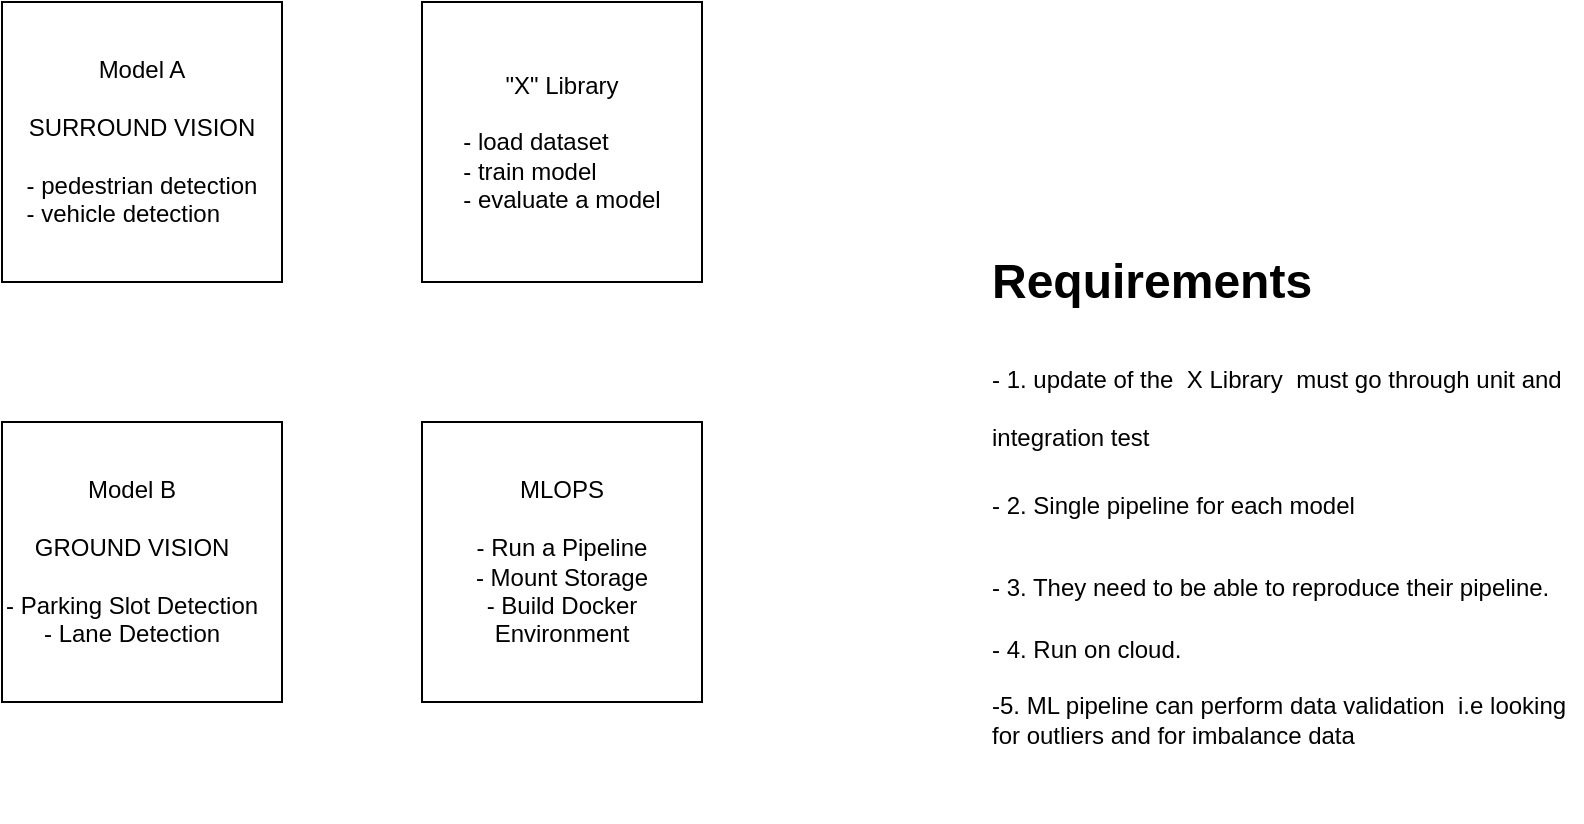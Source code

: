<mxfile version="21.6.5" type="github">
  <diagram name="Page-1" id="dqtQHlpbrki0Fi4i653q">
    <mxGraphModel dx="1266" dy="661" grid="1" gridSize="10" guides="1" tooltips="1" connect="1" arrows="1" fold="1" page="1" pageScale="1" pageWidth="850" pageHeight="1100" background="#FFFFFF" math="0" shadow="0">
      <root>
        <mxCell id="0" />
        <mxCell id="1" parent="0" />
        <mxCell id="YIU_6B62i4xkm3Z1jn8i-2" value="Model A&lt;br&gt;&lt;br&gt;SURROUND VISION&lt;br&gt;&lt;br&gt;&lt;div style=&quot;text-align: left;&quot;&gt;&lt;span style=&quot;background-color: initial;&quot;&gt;- pedestrian detection&lt;/span&gt;&lt;/div&gt;&lt;div style=&quot;text-align: left;&quot;&gt;&lt;span style=&quot;background-color: initial;&quot;&gt;- vehicle detection&lt;/span&gt;&lt;/div&gt;" style="whiteSpace=wrap;html=1;aspect=fixed;" parent="1" vertex="1">
          <mxGeometry x="20" y="60" width="140" height="140" as="geometry" />
        </mxCell>
        <mxCell id="YIU_6B62i4xkm3Z1jn8i-3" value="&lt;div style=&quot;text-align: center;&quot;&gt;Model B&lt;/div&gt;&lt;div style=&quot;text-align: center;&quot;&gt;&lt;br&gt;&lt;/div&gt;&lt;div style=&quot;text-align: center;&quot;&gt;&lt;span style=&quot;background-color: initial;&quot;&gt;GROUND VISION&lt;/span&gt;&lt;/div&gt;&lt;div style=&quot;text-align: center;&quot;&gt;&lt;span style=&quot;background-color: initial;&quot;&gt;&lt;br&gt;&lt;/span&gt;&lt;/div&gt;&lt;div style=&quot;text-align: center;&quot;&gt;&lt;span style=&quot;background-color: initial;&quot;&gt;- Parking Slot Detection&lt;/span&gt;&lt;/div&gt;&lt;div style=&quot;text-align: center;&quot;&gt;&lt;span style=&quot;background-color: initial;&quot;&gt;- Lane Detection&lt;/span&gt;&lt;/div&gt;" style="whiteSpace=wrap;html=1;aspect=fixed;align=left;" parent="1" vertex="1">
          <mxGeometry x="20" y="270" width="140" height="140" as="geometry" />
        </mxCell>
        <mxCell id="YIU_6B62i4xkm3Z1jn8i-4" value="&quot;X&quot; Library&lt;br&gt;&lt;br&gt;&lt;div style=&quot;text-align: left;&quot;&gt;&lt;span style=&quot;background-color: initial;&quot;&gt;- load dataset&lt;/span&gt;&lt;/div&gt;&lt;div style=&quot;text-align: left;&quot;&gt;&lt;span style=&quot;background-color: initial;&quot;&gt;- train model&lt;/span&gt;&lt;/div&gt;&lt;div style=&quot;text-align: left;&quot;&gt;&lt;span style=&quot;background-color: initial;&quot;&gt;- evaluate a model&lt;/span&gt;&lt;/div&gt;" style="whiteSpace=wrap;html=1;aspect=fixed;" parent="1" vertex="1">
          <mxGeometry x="230" y="60" width="140" height="140" as="geometry" />
        </mxCell>
        <mxCell id="YIU_6B62i4xkm3Z1jn8i-5" value="MLOPS&lt;br&gt;&lt;br&gt;&lt;div style=&quot;&quot;&gt;&lt;span style=&quot;background-color: initial;&quot;&gt;- Run a Pipeline&lt;/span&gt;&lt;/div&gt;&lt;div style=&quot;&quot;&gt;&lt;span style=&quot;background-color: initial;&quot;&gt;- Mount Storage&lt;/span&gt;&lt;/div&gt;&lt;div style=&quot;&quot;&gt;&lt;span style=&quot;background-color: initial;&quot;&gt;- Build Docker Environment&lt;/span&gt;&lt;/div&gt;" style="whiteSpace=wrap;html=1;aspect=fixed;align=center;" parent="1" vertex="1">
          <mxGeometry x="230" y="270" width="140" height="140" as="geometry" />
        </mxCell>
        <mxCell id="YIU_6B62i4xkm3Z1jn8i-6" value="&lt;h1&gt;&lt;span style=&quot;background-color: initial;&quot;&gt;Requirements&lt;/span&gt;&lt;/h1&gt;&lt;h1&gt;&lt;span style=&quot;background-color: initial; font-size: 12px; font-weight: normal;&quot;&gt;- 1. update of the&amp;nbsp; X Library&amp;nbsp; must go through unit and integration test&lt;/span&gt;&lt;/h1&gt;&lt;div&gt;&lt;span style=&quot;background-color: initial; font-size: 12px; font-weight: normal;&quot;&gt;- 2. Single pipeline for each model&lt;/span&gt;&lt;/div&gt;&lt;div&gt;&lt;span style=&quot;background-color: initial; font-size: 12px; font-weight: normal;&quot;&gt;&lt;br&gt;&lt;/span&gt;&lt;/div&gt;&lt;div&gt;&lt;span style=&quot;background-color: initial; font-size: 12px; font-weight: normal;&quot;&gt;- 3. They need to be able to reproduce their pipeline.&lt;/span&gt;&lt;span style=&quot;background-color: initial; color: rgb(255, 255, 255); font-family: &amp;quot;Helvetica Neue&amp;quot;; font-size: 24px;&quot;&gt;&amp;nbsp;&lt;/span&gt;&lt;/div&gt;&lt;div&gt;&lt;br&gt;&lt;/div&gt;&lt;div&gt;- 4. Run on cloud.&lt;/div&gt;&lt;div&gt;&lt;br&gt;&lt;/div&gt;&lt;div&gt;-5. ML pipeline can perform data validation&amp;nbsp; i.e looking for outliers and for imbalance data&lt;/div&gt;" style="text;html=1;strokeColor=none;fillColor=none;spacing=5;spacingTop=-20;whiteSpace=wrap;overflow=hidden;rounded=0;" parent="1" vertex="1">
          <mxGeometry x="510" y="180" width="300" height="290" as="geometry" />
        </mxCell>
      </root>
    </mxGraphModel>
  </diagram>
</mxfile>
